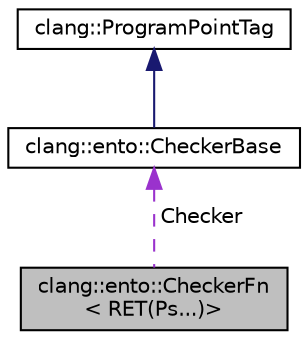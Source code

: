 digraph "clang::ento::CheckerFn&lt; RET(Ps...)&gt;"
{
 // LATEX_PDF_SIZE
  bgcolor="transparent";
  edge [fontname="Helvetica",fontsize="10",labelfontname="Helvetica",labelfontsize="10"];
  node [fontname="Helvetica",fontsize="10",shape=record];
  Node1 [label="clang::ento::CheckerFn\l\< RET(Ps...)\>",height=0.2,width=0.4,color="black", fillcolor="grey75", style="filled", fontcolor="black",tooltip=" "];
  Node2 -> Node1 [dir="back",color="darkorchid3",fontsize="10",style="dashed",label=" Checker" ,fontname="Helvetica"];
  Node2 [label="clang::ento::CheckerBase",height=0.2,width=0.4,color="black",URL="$classclang_1_1ento_1_1CheckerBase.html",tooltip=" "];
  Node3 -> Node2 [dir="back",color="midnightblue",fontsize="10",style="solid",fontname="Helvetica"];
  Node3 [label="clang::ProgramPointTag",height=0.2,width=0.4,color="black",URL="$classclang_1_1ProgramPointTag.html",tooltip="ProgramPoints can be \"tagged\" as representing points specific to a given analysis entity."];
}
